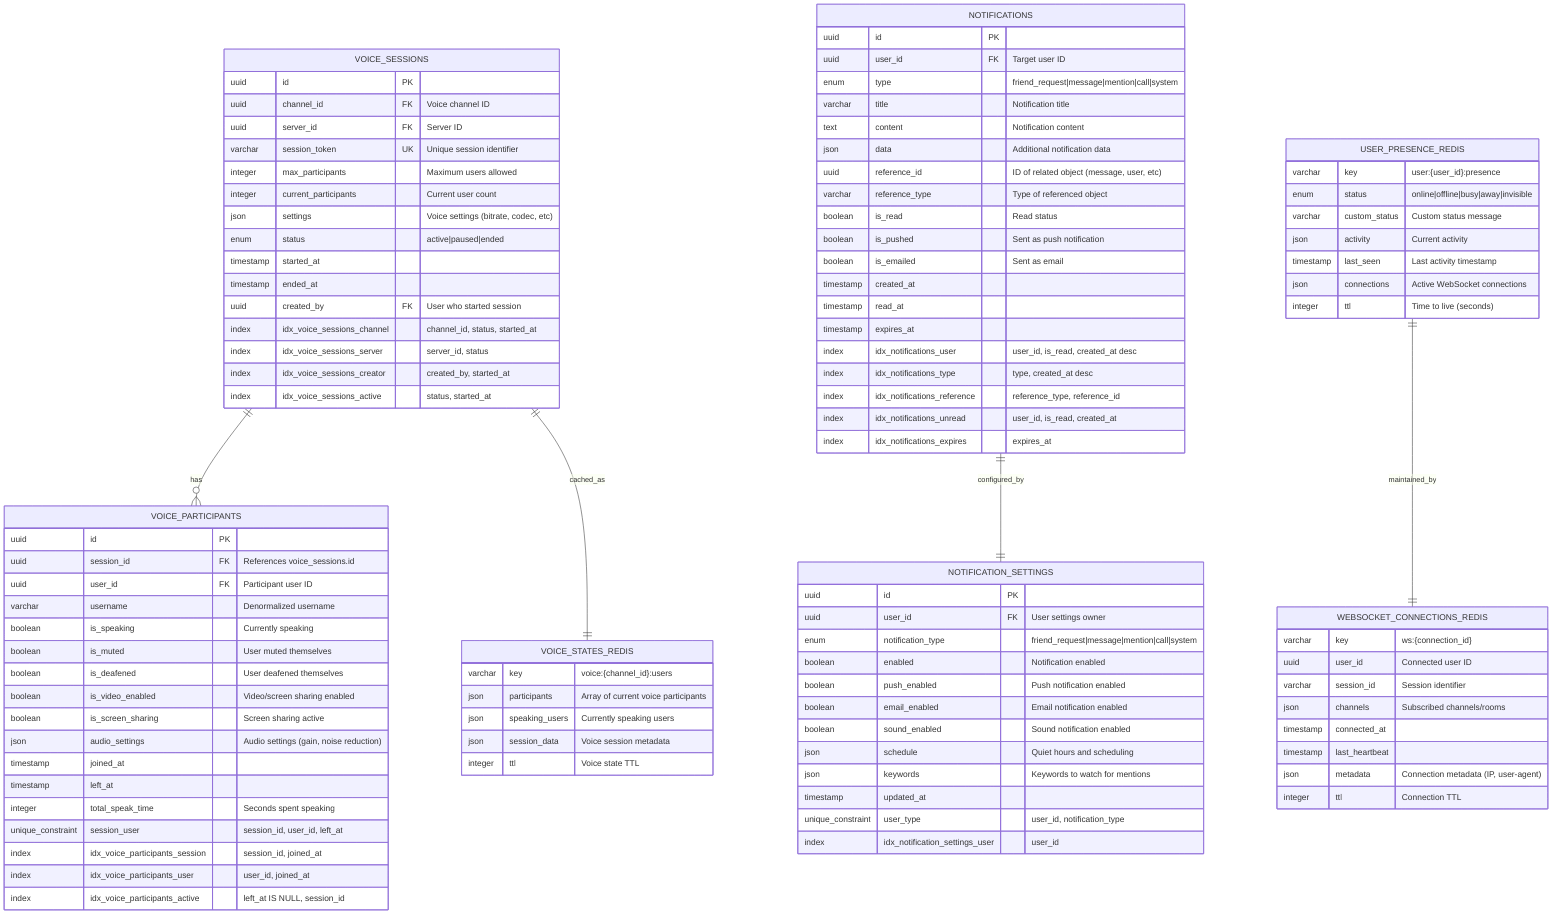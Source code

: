 erDiagram
    %% REALTIME SERVICE (merged WebSocket + Voice + Notification services)
    
    %% PostgreSQL Tables for persistent data
    VOICE_SESSIONS {
        uuid id PK
        uuid channel_id FK "Voice channel ID"
        uuid server_id FK "Server ID"
        varchar session_token UK "Unique session identifier"
        integer max_participants "Maximum users allowed"
        integer current_participants "Current user count"
        json settings "Voice settings (bitrate, codec, etc)"
        enum status "active|paused|ended"
        timestamp started_at
        timestamp ended_at
        uuid created_by FK "User who started session"
    }
    
    VOICE_PARTICIPANTS {
        uuid id PK
        uuid session_id FK "References voice_sessions.id"
        uuid user_id FK "Participant user ID"
        varchar username "Denormalized username"
        boolean is_speaking "Currently speaking"
        boolean is_muted "User muted themselves"
        boolean is_deafened "User deafened themselves"
        boolean is_video_enabled "Video/screen sharing enabled"
        boolean is_screen_sharing "Screen sharing active"
        json audio_settings "Audio settings (gain, noise reduction)"
        timestamp joined_at
        timestamp left_at
        integer total_speak_time "Seconds spent speaking"
    }
    
    NOTIFICATIONS {
        uuid id PK
        uuid user_id FK "Target user ID"
        enum type "friend_request|message|mention|call|system"
        varchar title "Notification title"
        text content "Notification content"
        json data "Additional notification data"
        uuid reference_id "ID of related object (message, user, etc)"
        varchar reference_type "Type of referenced object"
        boolean is_read "Read status"
        boolean is_pushed "Sent as push notification"
        boolean is_emailed "Sent as email"
        timestamp created_at
        timestamp read_at
        timestamp expires_at
    }
    
    NOTIFICATION_SETTINGS {
        uuid id PK
        uuid user_id FK "User settings owner"
        enum notification_type "friend_request|message|mention|call|system"
        boolean enabled "Notification enabled"
        boolean push_enabled "Push notification enabled"
        boolean email_enabled "Email notification enabled"
        boolean sound_enabled "Sound notification enabled"
        json schedule "Quiet hours and scheduling"
        json keywords "Keywords to watch for mentions"
        timestamp updated_at
    }
    
    %% Redis Tables (in-memory real-time data)
    USER_PRESENCE_REDIS {
        varchar key "user:{user_id}:presence"
        enum status "online|offline|busy|away|invisible"
        varchar custom_status "Custom status message"
        json activity "Current activity"
        timestamp last_seen "Last activity timestamp"
        json connections "Active WebSocket connections"
        integer ttl "Time to live (seconds)"
    }
    
    WEBSOCKET_CONNECTIONS_REDIS {
        varchar key "ws:{connection_id}"
        uuid user_id "Connected user ID"
        varchar session_id "Session identifier"
        json channels "Subscribed channels/rooms"
        timestamp connected_at
        timestamp last_heartbeat
        json metadata "Connection metadata (IP, user-agent)"
        integer ttl "Connection TTL"
    }
    
    VOICE_STATES_REDIS {
        varchar key "voice:{channel_id}:users"
        json participants "Array of current voice participants"
        json speaking_users "Currently speaking users"
        json session_data "Voice session metadata"
        integer ttl "Voice state TTL"
    }
    
    %% Relationships
    VOICE_SESSIONS ||--o{ VOICE_PARTICIPANTS : "has"
    NOTIFICATIONS ||--|| NOTIFICATION_SETTINGS : "configured_by"
    USER_PRESENCE_REDIS ||--|| WEBSOCKET_CONNECTIONS_REDIS : "maintained_by"
    VOICE_SESSIONS ||--|| VOICE_STATES_REDIS : "cached_as"
    
    %% PostgreSQL Indexes
    VOICE_SESSIONS {
        index idx_voice_sessions_channel "channel_id, status, started_at"
        index idx_voice_sessions_server "server_id, status"
        index idx_voice_sessions_creator "created_by, started_at"
        index idx_voice_sessions_active "status, started_at"
    }
    
    VOICE_PARTICIPANTS {
        unique_constraint session_user "session_id, user_id, left_at"
        index idx_voice_participants_session "session_id, joined_at"
        index idx_voice_participants_user "user_id, joined_at"
        index idx_voice_participants_active "left_at IS NULL, session_id"
    }
    
    NOTIFICATIONS {
        index idx_notifications_user "user_id, is_read, created_at desc"
        index idx_notifications_type "type, created_at desc"
        index idx_notifications_reference "reference_type, reference_id"
        index idx_notifications_unread "user_id, is_read, created_at"
        index idx_notifications_expires "expires_at"
    }
    
    NOTIFICATION_SETTINGS {
        unique_constraint user_type "user_id, notification_type"
        index idx_notification_settings_user "user_id"
    }